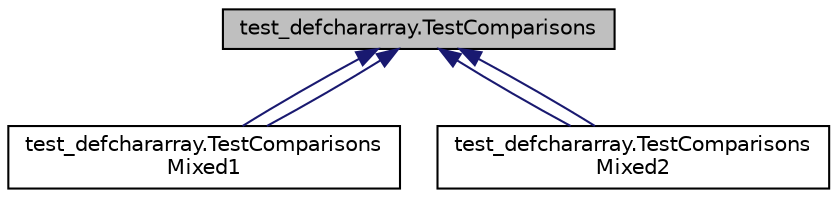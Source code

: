 digraph "test_defchararray.TestComparisons"
{
 // LATEX_PDF_SIZE
  edge [fontname="Helvetica",fontsize="10",labelfontname="Helvetica",labelfontsize="10"];
  node [fontname="Helvetica",fontsize="10",shape=record];
  Node1 [label="test_defchararray.TestComparisons",height=0.2,width=0.4,color="black", fillcolor="grey75", style="filled", fontcolor="black",tooltip=" "];
  Node1 -> Node2 [dir="back",color="midnightblue",fontsize="10",style="solid",fontname="Helvetica"];
  Node2 [label="test_defchararray.TestComparisons\lMixed1",height=0.2,width=0.4,color="black", fillcolor="white", style="filled",URL="$classtest__defchararray_1_1TestComparisonsMixed1.html",tooltip=" "];
  Node1 -> Node2 [dir="back",color="midnightblue",fontsize="10",style="solid",fontname="Helvetica"];
  Node1 -> Node3 [dir="back",color="midnightblue",fontsize="10",style="solid",fontname="Helvetica"];
  Node3 [label="test_defchararray.TestComparisons\lMixed2",height=0.2,width=0.4,color="black", fillcolor="white", style="filled",URL="$classtest__defchararray_1_1TestComparisonsMixed2.html",tooltip=" "];
  Node1 -> Node3 [dir="back",color="midnightblue",fontsize="10",style="solid",fontname="Helvetica"];
}

